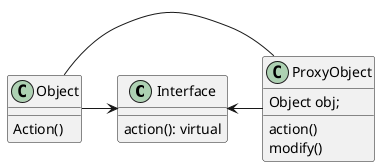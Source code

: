 @startuml

class Interface{
    action(): virtual
}

class Object{
    Action()
}

class ProxyObject{
    action()
    modify()
    Object obj;
}

Interface <- ProxyObject
Object -> Interface

Object - ProxyObject

@enduml